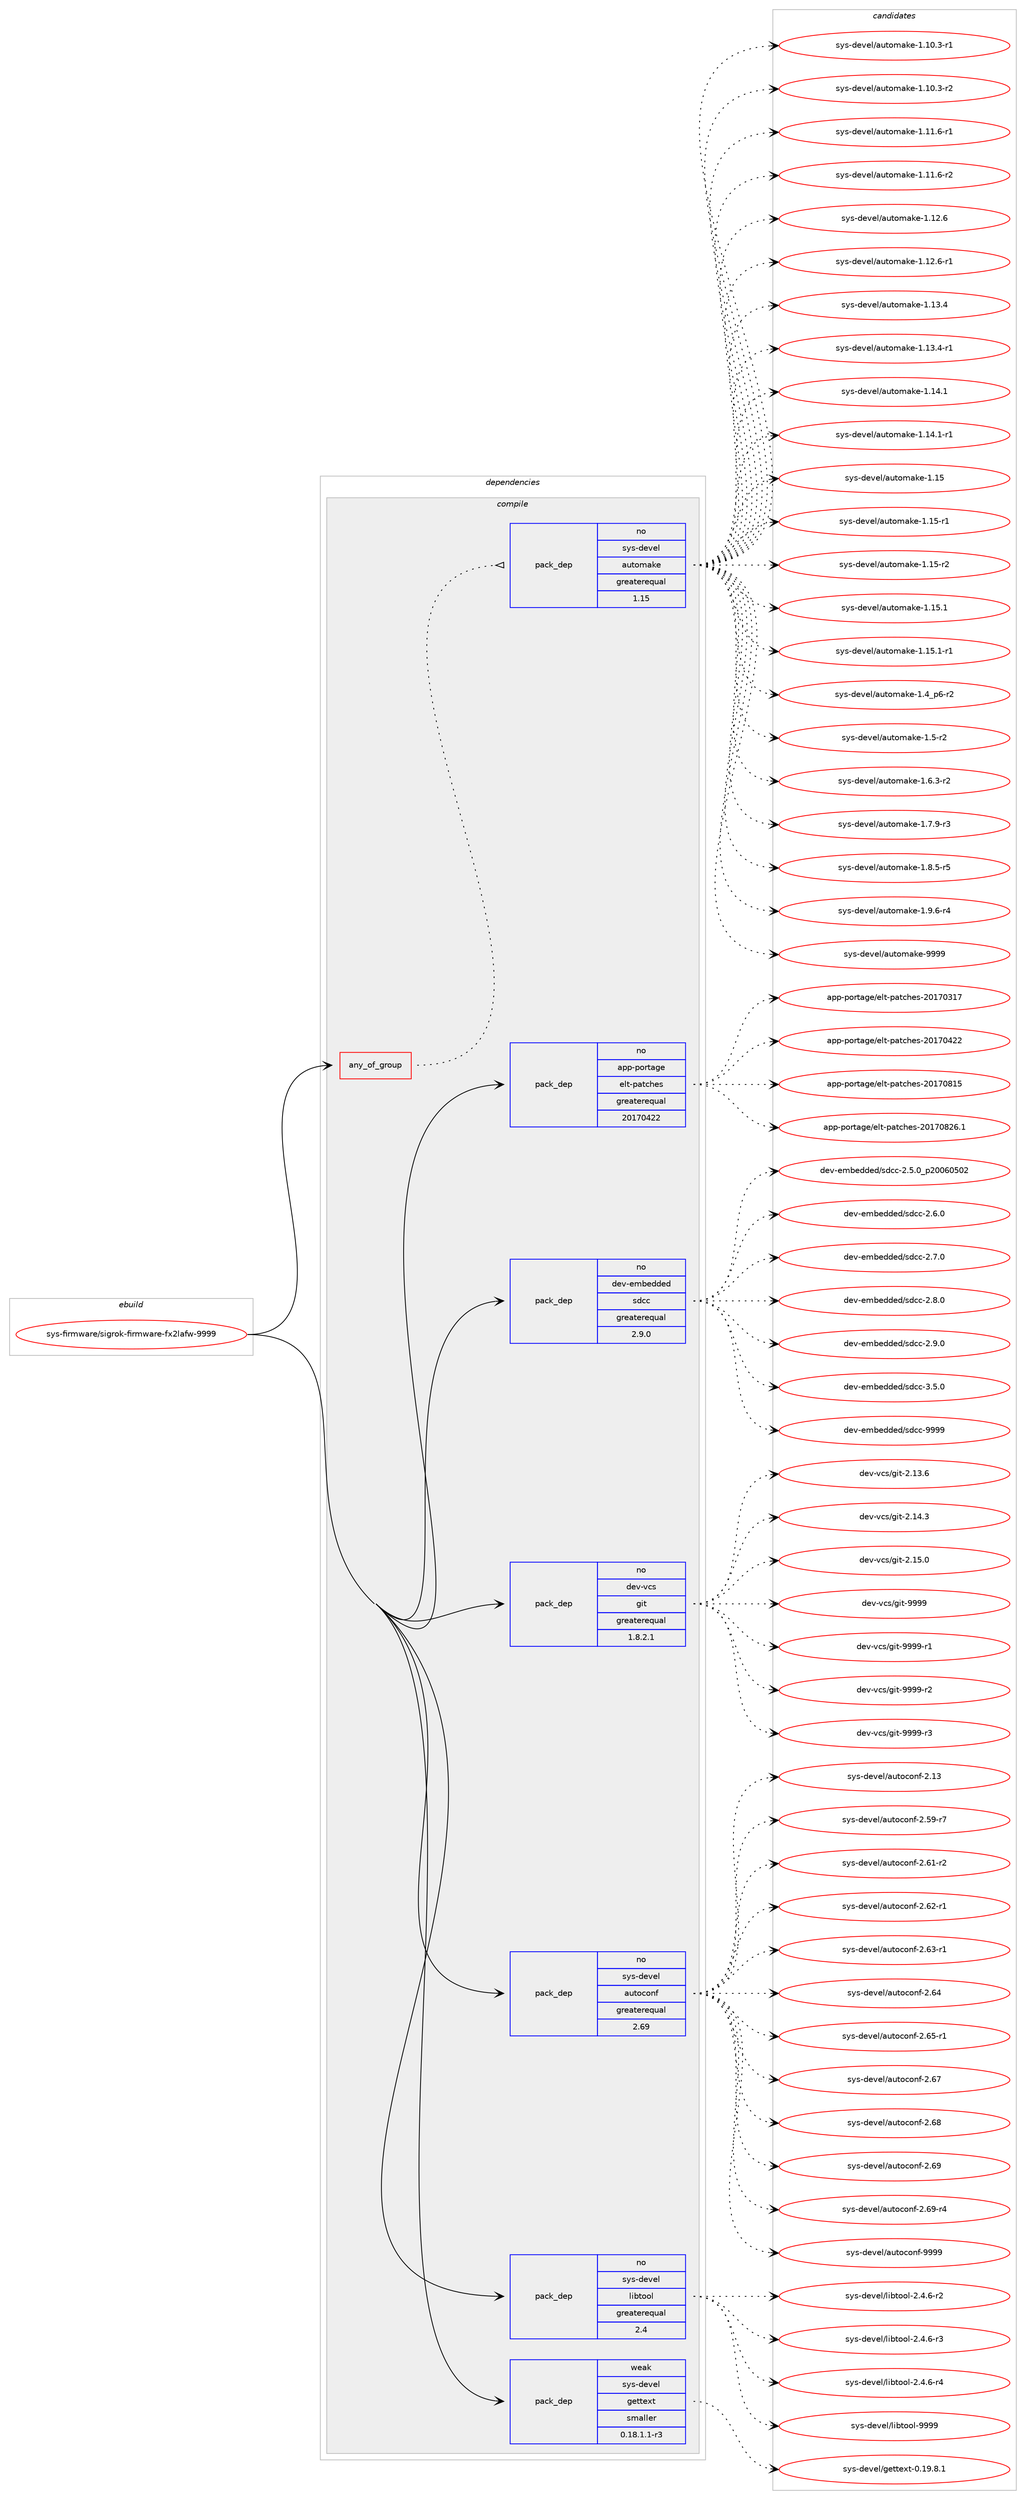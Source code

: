 digraph prolog {

# *************
# Graph options
# *************

newrank=true;
concentrate=true;
compound=true;
graph [rankdir=LR,fontname=Helvetica,fontsize=10,ranksep=1.5];#, ranksep=2.5, nodesep=0.2];
edge  [arrowhead=vee];
node  [fontname=Helvetica,fontsize=10];

# **********
# The ebuild
# **********

subgraph cluster_leftcol {
color=gray;
rank=same;
label=<<i>ebuild</i>>;
id [label="sys-firmware/sigrok-firmware-fx2lafw-9999", color=red, width=4, href="../sys-firmware/sigrok-firmware-fx2lafw-9999.svg"];
}

# ****************
# The dependencies
# ****************

subgraph cluster_midcol {
color=gray;
label=<<i>dependencies</i>>;
subgraph cluster_compile {
fillcolor="#eeeeee";
style=filled;
label=<<i>compile</i>>;
subgraph any8199 {
dependency486087 [label=<<TABLE BORDER="0" CELLBORDER="1" CELLSPACING="0" CELLPADDING="4"><TR><TD CELLPADDING="10">any_of_group</TD></TR></TABLE>>, shape=none, color=red];subgraph pack361119 {
dependency486088 [label=<<TABLE BORDER="0" CELLBORDER="1" CELLSPACING="0" CELLPADDING="4" WIDTH="220"><TR><TD ROWSPAN="6" CELLPADDING="30">pack_dep</TD></TR><TR><TD WIDTH="110">no</TD></TR><TR><TD>sys-devel</TD></TR><TR><TD>automake</TD></TR><TR><TD>greaterequal</TD></TR><TR><TD>1.15</TD></TR></TABLE>>, shape=none, color=blue];
}
dependency486087:e -> dependency486088:w [weight=20,style="dotted",arrowhead="oinv"];
}
id:e -> dependency486087:w [weight=20,style="solid",arrowhead="vee"];
subgraph pack361120 {
dependency486089 [label=<<TABLE BORDER="0" CELLBORDER="1" CELLSPACING="0" CELLPADDING="4" WIDTH="220"><TR><TD ROWSPAN="6" CELLPADDING="30">pack_dep</TD></TR><TR><TD WIDTH="110">no</TD></TR><TR><TD>app-portage</TD></TR><TR><TD>elt-patches</TD></TR><TR><TD>greaterequal</TD></TR><TR><TD>20170422</TD></TR></TABLE>>, shape=none, color=blue];
}
id:e -> dependency486089:w [weight=20,style="solid",arrowhead="vee"];
subgraph pack361121 {
dependency486090 [label=<<TABLE BORDER="0" CELLBORDER="1" CELLSPACING="0" CELLPADDING="4" WIDTH="220"><TR><TD ROWSPAN="6" CELLPADDING="30">pack_dep</TD></TR><TR><TD WIDTH="110">no</TD></TR><TR><TD>dev-embedded</TD></TR><TR><TD>sdcc</TD></TR><TR><TD>greaterequal</TD></TR><TR><TD>2.9.0</TD></TR></TABLE>>, shape=none, color=blue];
}
id:e -> dependency486090:w [weight=20,style="solid",arrowhead="vee"];
subgraph pack361122 {
dependency486091 [label=<<TABLE BORDER="0" CELLBORDER="1" CELLSPACING="0" CELLPADDING="4" WIDTH="220"><TR><TD ROWSPAN="6" CELLPADDING="30">pack_dep</TD></TR><TR><TD WIDTH="110">no</TD></TR><TR><TD>dev-vcs</TD></TR><TR><TD>git</TD></TR><TR><TD>greaterequal</TD></TR><TR><TD>1.8.2.1</TD></TR></TABLE>>, shape=none, color=blue];
}
id:e -> dependency486091:w [weight=20,style="solid",arrowhead="vee"];
subgraph pack361123 {
dependency486092 [label=<<TABLE BORDER="0" CELLBORDER="1" CELLSPACING="0" CELLPADDING="4" WIDTH="220"><TR><TD ROWSPAN="6" CELLPADDING="30">pack_dep</TD></TR><TR><TD WIDTH="110">no</TD></TR><TR><TD>sys-devel</TD></TR><TR><TD>autoconf</TD></TR><TR><TD>greaterequal</TD></TR><TR><TD>2.69</TD></TR></TABLE>>, shape=none, color=blue];
}
id:e -> dependency486092:w [weight=20,style="solid",arrowhead="vee"];
subgraph pack361124 {
dependency486093 [label=<<TABLE BORDER="0" CELLBORDER="1" CELLSPACING="0" CELLPADDING="4" WIDTH="220"><TR><TD ROWSPAN="6" CELLPADDING="30">pack_dep</TD></TR><TR><TD WIDTH="110">no</TD></TR><TR><TD>sys-devel</TD></TR><TR><TD>libtool</TD></TR><TR><TD>greaterequal</TD></TR><TR><TD>2.4</TD></TR></TABLE>>, shape=none, color=blue];
}
id:e -> dependency486093:w [weight=20,style="solid",arrowhead="vee"];
subgraph pack361125 {
dependency486094 [label=<<TABLE BORDER="0" CELLBORDER="1" CELLSPACING="0" CELLPADDING="4" WIDTH="220"><TR><TD ROWSPAN="6" CELLPADDING="30">pack_dep</TD></TR><TR><TD WIDTH="110">weak</TD></TR><TR><TD>sys-devel</TD></TR><TR><TD>gettext</TD></TR><TR><TD>smaller</TD></TR><TR><TD>0.18.1.1-r3</TD></TR></TABLE>>, shape=none, color=blue];
}
id:e -> dependency486094:w [weight=20,style="solid",arrowhead="vee"];
}
subgraph cluster_compileandrun {
fillcolor="#eeeeee";
style=filled;
label=<<i>compile and run</i>>;
}
subgraph cluster_run {
fillcolor="#eeeeee";
style=filled;
label=<<i>run</i>>;
}
}

# **************
# The candidates
# **************

subgraph cluster_choices {
rank=same;
color=gray;
label=<<i>candidates</i>>;

subgraph choice361119 {
color=black;
nodesep=1;
choice11512111545100101118101108479711711611110997107101454946494846514511449 [label="sys-devel/automake-1.10.3-r1", color=red, width=4,href="../sys-devel/automake-1.10.3-r1.svg"];
choice11512111545100101118101108479711711611110997107101454946494846514511450 [label="sys-devel/automake-1.10.3-r2", color=red, width=4,href="../sys-devel/automake-1.10.3-r2.svg"];
choice11512111545100101118101108479711711611110997107101454946494946544511449 [label="sys-devel/automake-1.11.6-r1", color=red, width=4,href="../sys-devel/automake-1.11.6-r1.svg"];
choice11512111545100101118101108479711711611110997107101454946494946544511450 [label="sys-devel/automake-1.11.6-r2", color=red, width=4,href="../sys-devel/automake-1.11.6-r2.svg"];
choice1151211154510010111810110847971171161111099710710145494649504654 [label="sys-devel/automake-1.12.6", color=red, width=4,href="../sys-devel/automake-1.12.6.svg"];
choice11512111545100101118101108479711711611110997107101454946495046544511449 [label="sys-devel/automake-1.12.6-r1", color=red, width=4,href="../sys-devel/automake-1.12.6-r1.svg"];
choice1151211154510010111810110847971171161111099710710145494649514652 [label="sys-devel/automake-1.13.4", color=red, width=4,href="../sys-devel/automake-1.13.4.svg"];
choice11512111545100101118101108479711711611110997107101454946495146524511449 [label="sys-devel/automake-1.13.4-r1", color=red, width=4,href="../sys-devel/automake-1.13.4-r1.svg"];
choice1151211154510010111810110847971171161111099710710145494649524649 [label="sys-devel/automake-1.14.1", color=red, width=4,href="../sys-devel/automake-1.14.1.svg"];
choice11512111545100101118101108479711711611110997107101454946495246494511449 [label="sys-devel/automake-1.14.1-r1", color=red, width=4,href="../sys-devel/automake-1.14.1-r1.svg"];
choice115121115451001011181011084797117116111109971071014549464953 [label="sys-devel/automake-1.15", color=red, width=4,href="../sys-devel/automake-1.15.svg"];
choice1151211154510010111810110847971171161111099710710145494649534511449 [label="sys-devel/automake-1.15-r1", color=red, width=4,href="../sys-devel/automake-1.15-r1.svg"];
choice1151211154510010111810110847971171161111099710710145494649534511450 [label="sys-devel/automake-1.15-r2", color=red, width=4,href="../sys-devel/automake-1.15-r2.svg"];
choice1151211154510010111810110847971171161111099710710145494649534649 [label="sys-devel/automake-1.15.1", color=red, width=4,href="../sys-devel/automake-1.15.1.svg"];
choice11512111545100101118101108479711711611110997107101454946495346494511449 [label="sys-devel/automake-1.15.1-r1", color=red, width=4,href="../sys-devel/automake-1.15.1-r1.svg"];
choice115121115451001011181011084797117116111109971071014549465295112544511450 [label="sys-devel/automake-1.4_p6-r2", color=red, width=4,href="../sys-devel/automake-1.4_p6-r2.svg"];
choice11512111545100101118101108479711711611110997107101454946534511450 [label="sys-devel/automake-1.5-r2", color=red, width=4,href="../sys-devel/automake-1.5-r2.svg"];
choice115121115451001011181011084797117116111109971071014549465446514511450 [label="sys-devel/automake-1.6.3-r2", color=red, width=4,href="../sys-devel/automake-1.6.3-r2.svg"];
choice115121115451001011181011084797117116111109971071014549465546574511451 [label="sys-devel/automake-1.7.9-r3", color=red, width=4,href="../sys-devel/automake-1.7.9-r3.svg"];
choice115121115451001011181011084797117116111109971071014549465646534511453 [label="sys-devel/automake-1.8.5-r5", color=red, width=4,href="../sys-devel/automake-1.8.5-r5.svg"];
choice115121115451001011181011084797117116111109971071014549465746544511452 [label="sys-devel/automake-1.9.6-r4", color=red, width=4,href="../sys-devel/automake-1.9.6-r4.svg"];
choice115121115451001011181011084797117116111109971071014557575757 [label="sys-devel/automake-9999", color=red, width=4,href="../sys-devel/automake-9999.svg"];
dependency486088:e -> choice11512111545100101118101108479711711611110997107101454946494846514511449:w [style=dotted,weight="100"];
dependency486088:e -> choice11512111545100101118101108479711711611110997107101454946494846514511450:w [style=dotted,weight="100"];
dependency486088:e -> choice11512111545100101118101108479711711611110997107101454946494946544511449:w [style=dotted,weight="100"];
dependency486088:e -> choice11512111545100101118101108479711711611110997107101454946494946544511450:w [style=dotted,weight="100"];
dependency486088:e -> choice1151211154510010111810110847971171161111099710710145494649504654:w [style=dotted,weight="100"];
dependency486088:e -> choice11512111545100101118101108479711711611110997107101454946495046544511449:w [style=dotted,weight="100"];
dependency486088:e -> choice1151211154510010111810110847971171161111099710710145494649514652:w [style=dotted,weight="100"];
dependency486088:e -> choice11512111545100101118101108479711711611110997107101454946495146524511449:w [style=dotted,weight="100"];
dependency486088:e -> choice1151211154510010111810110847971171161111099710710145494649524649:w [style=dotted,weight="100"];
dependency486088:e -> choice11512111545100101118101108479711711611110997107101454946495246494511449:w [style=dotted,weight="100"];
dependency486088:e -> choice115121115451001011181011084797117116111109971071014549464953:w [style=dotted,weight="100"];
dependency486088:e -> choice1151211154510010111810110847971171161111099710710145494649534511449:w [style=dotted,weight="100"];
dependency486088:e -> choice1151211154510010111810110847971171161111099710710145494649534511450:w [style=dotted,weight="100"];
dependency486088:e -> choice1151211154510010111810110847971171161111099710710145494649534649:w [style=dotted,weight="100"];
dependency486088:e -> choice11512111545100101118101108479711711611110997107101454946495346494511449:w [style=dotted,weight="100"];
dependency486088:e -> choice115121115451001011181011084797117116111109971071014549465295112544511450:w [style=dotted,weight="100"];
dependency486088:e -> choice11512111545100101118101108479711711611110997107101454946534511450:w [style=dotted,weight="100"];
dependency486088:e -> choice115121115451001011181011084797117116111109971071014549465446514511450:w [style=dotted,weight="100"];
dependency486088:e -> choice115121115451001011181011084797117116111109971071014549465546574511451:w [style=dotted,weight="100"];
dependency486088:e -> choice115121115451001011181011084797117116111109971071014549465646534511453:w [style=dotted,weight="100"];
dependency486088:e -> choice115121115451001011181011084797117116111109971071014549465746544511452:w [style=dotted,weight="100"];
dependency486088:e -> choice115121115451001011181011084797117116111109971071014557575757:w [style=dotted,weight="100"];
}
subgraph choice361120 {
color=black;
nodesep=1;
choice97112112451121111141169710310147101108116451129711699104101115455048495548514955 [label="app-portage/elt-patches-20170317", color=red, width=4,href="../app-portage/elt-patches-20170317.svg"];
choice97112112451121111141169710310147101108116451129711699104101115455048495548525050 [label="app-portage/elt-patches-20170422", color=red, width=4,href="../app-portage/elt-patches-20170422.svg"];
choice97112112451121111141169710310147101108116451129711699104101115455048495548564953 [label="app-portage/elt-patches-20170815", color=red, width=4,href="../app-portage/elt-patches-20170815.svg"];
choice971121124511211111411697103101471011081164511297116991041011154550484955485650544649 [label="app-portage/elt-patches-20170826.1", color=red, width=4,href="../app-portage/elt-patches-20170826.1.svg"];
dependency486089:e -> choice97112112451121111141169710310147101108116451129711699104101115455048495548514955:w [style=dotted,weight="100"];
dependency486089:e -> choice97112112451121111141169710310147101108116451129711699104101115455048495548525050:w [style=dotted,weight="100"];
dependency486089:e -> choice97112112451121111141169710310147101108116451129711699104101115455048495548564953:w [style=dotted,weight="100"];
dependency486089:e -> choice971121124511211111411697103101471011081164511297116991041011154550484955485650544649:w [style=dotted,weight="100"];
}
subgraph choice361121 {
color=black;
nodesep=1;
choice1001011184510110998101100100101100471151009999455046534648951125048485448534850 [label="dev-embedded/sdcc-2.5.0_p20060502", color=red, width=4,href="../dev-embedded/sdcc-2.5.0_p20060502.svg"];
choice1001011184510110998101100100101100471151009999455046544648 [label="dev-embedded/sdcc-2.6.0", color=red, width=4,href="../dev-embedded/sdcc-2.6.0.svg"];
choice1001011184510110998101100100101100471151009999455046554648 [label="dev-embedded/sdcc-2.7.0", color=red, width=4,href="../dev-embedded/sdcc-2.7.0.svg"];
choice1001011184510110998101100100101100471151009999455046564648 [label="dev-embedded/sdcc-2.8.0", color=red, width=4,href="../dev-embedded/sdcc-2.8.0.svg"];
choice1001011184510110998101100100101100471151009999455046574648 [label="dev-embedded/sdcc-2.9.0", color=red, width=4,href="../dev-embedded/sdcc-2.9.0.svg"];
choice1001011184510110998101100100101100471151009999455146534648 [label="dev-embedded/sdcc-3.5.0", color=red, width=4,href="../dev-embedded/sdcc-3.5.0.svg"];
choice10010111845101109981011001001011004711510099994557575757 [label="dev-embedded/sdcc-9999", color=red, width=4,href="../dev-embedded/sdcc-9999.svg"];
dependency486090:e -> choice1001011184510110998101100100101100471151009999455046534648951125048485448534850:w [style=dotted,weight="100"];
dependency486090:e -> choice1001011184510110998101100100101100471151009999455046544648:w [style=dotted,weight="100"];
dependency486090:e -> choice1001011184510110998101100100101100471151009999455046554648:w [style=dotted,weight="100"];
dependency486090:e -> choice1001011184510110998101100100101100471151009999455046564648:w [style=dotted,weight="100"];
dependency486090:e -> choice1001011184510110998101100100101100471151009999455046574648:w [style=dotted,weight="100"];
dependency486090:e -> choice1001011184510110998101100100101100471151009999455146534648:w [style=dotted,weight="100"];
dependency486090:e -> choice10010111845101109981011001001011004711510099994557575757:w [style=dotted,weight="100"];
}
subgraph choice361122 {
color=black;
nodesep=1;
choice10010111845118991154710310511645504649514654 [label="dev-vcs/git-2.13.6", color=red, width=4,href="../dev-vcs/git-2.13.6.svg"];
choice10010111845118991154710310511645504649524651 [label="dev-vcs/git-2.14.3", color=red, width=4,href="../dev-vcs/git-2.14.3.svg"];
choice10010111845118991154710310511645504649534648 [label="dev-vcs/git-2.15.0", color=red, width=4,href="../dev-vcs/git-2.15.0.svg"];
choice1001011184511899115471031051164557575757 [label="dev-vcs/git-9999", color=red, width=4,href="../dev-vcs/git-9999.svg"];
choice10010111845118991154710310511645575757574511449 [label="dev-vcs/git-9999-r1", color=red, width=4,href="../dev-vcs/git-9999-r1.svg"];
choice10010111845118991154710310511645575757574511450 [label="dev-vcs/git-9999-r2", color=red, width=4,href="../dev-vcs/git-9999-r2.svg"];
choice10010111845118991154710310511645575757574511451 [label="dev-vcs/git-9999-r3", color=red, width=4,href="../dev-vcs/git-9999-r3.svg"];
dependency486091:e -> choice10010111845118991154710310511645504649514654:w [style=dotted,weight="100"];
dependency486091:e -> choice10010111845118991154710310511645504649524651:w [style=dotted,weight="100"];
dependency486091:e -> choice10010111845118991154710310511645504649534648:w [style=dotted,weight="100"];
dependency486091:e -> choice1001011184511899115471031051164557575757:w [style=dotted,weight="100"];
dependency486091:e -> choice10010111845118991154710310511645575757574511449:w [style=dotted,weight="100"];
dependency486091:e -> choice10010111845118991154710310511645575757574511450:w [style=dotted,weight="100"];
dependency486091:e -> choice10010111845118991154710310511645575757574511451:w [style=dotted,weight="100"];
}
subgraph choice361123 {
color=black;
nodesep=1;
choice115121115451001011181011084797117116111991111101024550464951 [label="sys-devel/autoconf-2.13", color=red, width=4,href="../sys-devel/autoconf-2.13.svg"];
choice1151211154510010111810110847971171161119911111010245504653574511455 [label="sys-devel/autoconf-2.59-r7", color=red, width=4,href="../sys-devel/autoconf-2.59-r7.svg"];
choice1151211154510010111810110847971171161119911111010245504654494511450 [label="sys-devel/autoconf-2.61-r2", color=red, width=4,href="../sys-devel/autoconf-2.61-r2.svg"];
choice1151211154510010111810110847971171161119911111010245504654504511449 [label="sys-devel/autoconf-2.62-r1", color=red, width=4,href="../sys-devel/autoconf-2.62-r1.svg"];
choice1151211154510010111810110847971171161119911111010245504654514511449 [label="sys-devel/autoconf-2.63-r1", color=red, width=4,href="../sys-devel/autoconf-2.63-r1.svg"];
choice115121115451001011181011084797117116111991111101024550465452 [label="sys-devel/autoconf-2.64", color=red, width=4,href="../sys-devel/autoconf-2.64.svg"];
choice1151211154510010111810110847971171161119911111010245504654534511449 [label="sys-devel/autoconf-2.65-r1", color=red, width=4,href="../sys-devel/autoconf-2.65-r1.svg"];
choice115121115451001011181011084797117116111991111101024550465455 [label="sys-devel/autoconf-2.67", color=red, width=4,href="../sys-devel/autoconf-2.67.svg"];
choice115121115451001011181011084797117116111991111101024550465456 [label="sys-devel/autoconf-2.68", color=red, width=4,href="../sys-devel/autoconf-2.68.svg"];
choice115121115451001011181011084797117116111991111101024550465457 [label="sys-devel/autoconf-2.69", color=red, width=4,href="../sys-devel/autoconf-2.69.svg"];
choice1151211154510010111810110847971171161119911111010245504654574511452 [label="sys-devel/autoconf-2.69-r4", color=red, width=4,href="../sys-devel/autoconf-2.69-r4.svg"];
choice115121115451001011181011084797117116111991111101024557575757 [label="sys-devel/autoconf-9999", color=red, width=4,href="../sys-devel/autoconf-9999.svg"];
dependency486092:e -> choice115121115451001011181011084797117116111991111101024550464951:w [style=dotted,weight="100"];
dependency486092:e -> choice1151211154510010111810110847971171161119911111010245504653574511455:w [style=dotted,weight="100"];
dependency486092:e -> choice1151211154510010111810110847971171161119911111010245504654494511450:w [style=dotted,weight="100"];
dependency486092:e -> choice1151211154510010111810110847971171161119911111010245504654504511449:w [style=dotted,weight="100"];
dependency486092:e -> choice1151211154510010111810110847971171161119911111010245504654514511449:w [style=dotted,weight="100"];
dependency486092:e -> choice115121115451001011181011084797117116111991111101024550465452:w [style=dotted,weight="100"];
dependency486092:e -> choice1151211154510010111810110847971171161119911111010245504654534511449:w [style=dotted,weight="100"];
dependency486092:e -> choice115121115451001011181011084797117116111991111101024550465455:w [style=dotted,weight="100"];
dependency486092:e -> choice115121115451001011181011084797117116111991111101024550465456:w [style=dotted,weight="100"];
dependency486092:e -> choice115121115451001011181011084797117116111991111101024550465457:w [style=dotted,weight="100"];
dependency486092:e -> choice1151211154510010111810110847971171161119911111010245504654574511452:w [style=dotted,weight="100"];
dependency486092:e -> choice115121115451001011181011084797117116111991111101024557575757:w [style=dotted,weight="100"];
}
subgraph choice361124 {
color=black;
nodesep=1;
choice1151211154510010111810110847108105981161111111084550465246544511450 [label="sys-devel/libtool-2.4.6-r2", color=red, width=4,href="../sys-devel/libtool-2.4.6-r2.svg"];
choice1151211154510010111810110847108105981161111111084550465246544511451 [label="sys-devel/libtool-2.4.6-r3", color=red, width=4,href="../sys-devel/libtool-2.4.6-r3.svg"];
choice1151211154510010111810110847108105981161111111084550465246544511452 [label="sys-devel/libtool-2.4.6-r4", color=red, width=4,href="../sys-devel/libtool-2.4.6-r4.svg"];
choice1151211154510010111810110847108105981161111111084557575757 [label="sys-devel/libtool-9999", color=red, width=4,href="../sys-devel/libtool-9999.svg"];
dependency486093:e -> choice1151211154510010111810110847108105981161111111084550465246544511450:w [style=dotted,weight="100"];
dependency486093:e -> choice1151211154510010111810110847108105981161111111084550465246544511451:w [style=dotted,weight="100"];
dependency486093:e -> choice1151211154510010111810110847108105981161111111084550465246544511452:w [style=dotted,weight="100"];
dependency486093:e -> choice1151211154510010111810110847108105981161111111084557575757:w [style=dotted,weight="100"];
}
subgraph choice361125 {
color=black;
nodesep=1;
choice1151211154510010111810110847103101116116101120116454846495746564649 [label="sys-devel/gettext-0.19.8.1", color=red, width=4,href="../sys-devel/gettext-0.19.8.1.svg"];
dependency486094:e -> choice1151211154510010111810110847103101116116101120116454846495746564649:w [style=dotted,weight="100"];
}
}

}
